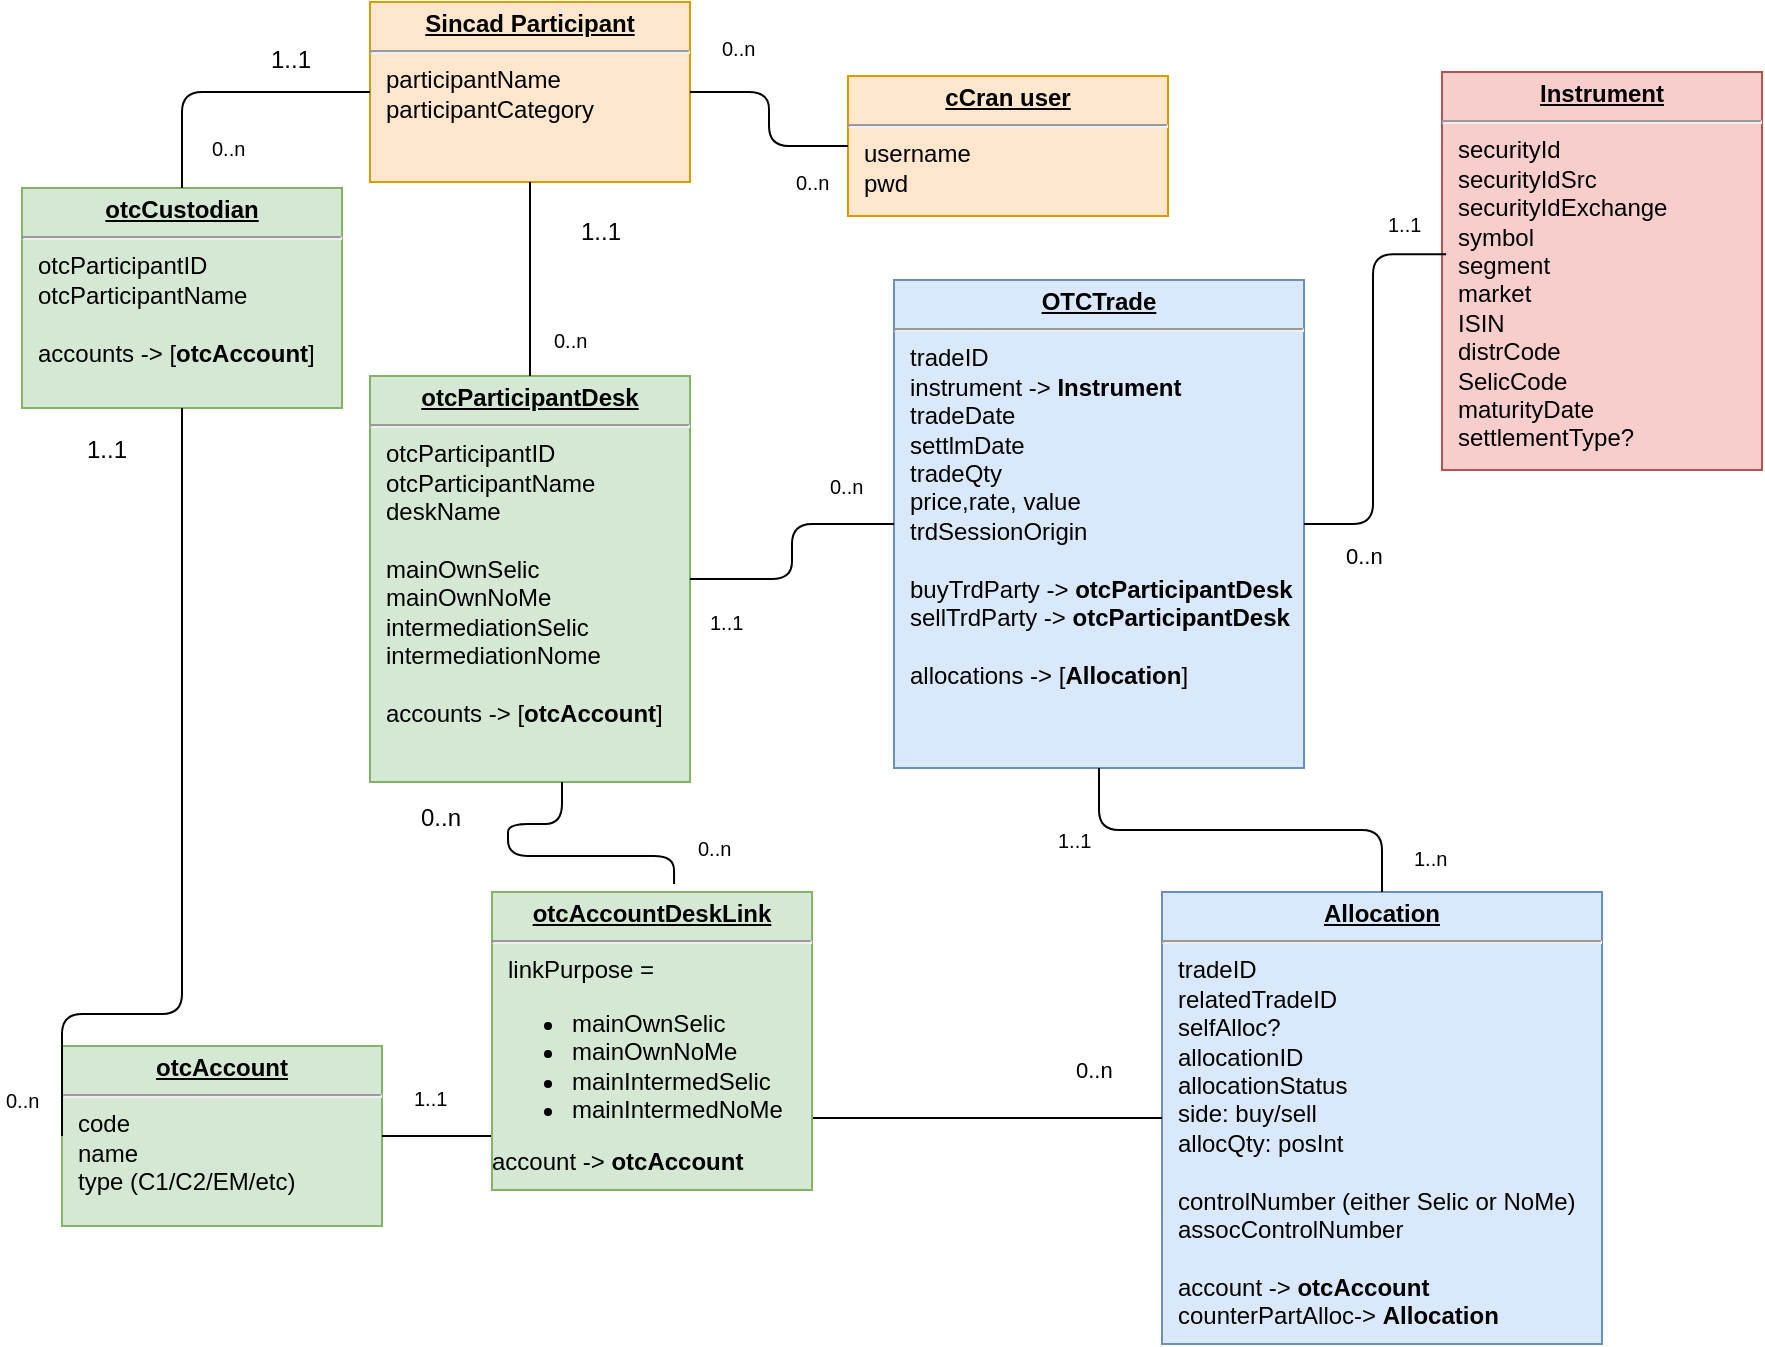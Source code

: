 <mxfile version="13.0.0" type="github">
  <diagram name="Page-1" id="e7e014a7-5840-1c2e-5031-d8a46d1fe8dd">
    <mxGraphModel dx="1024" dy="587" grid="0" gridSize="10" guides="1" tooltips="1" connect="1" arrows="1" fold="1" page="1" pageScale="1" pageWidth="1169" pageHeight="827" background="#ffffff" math="0" shadow="0">
      <root>
        <mxCell id="0" />
        <mxCell id="1" parent="0" />
        <mxCell id="r-QglApbOxRZuHr2_mNW-43" value="&lt;p style=&quot;margin: 0px ; margin-top: 4px ; text-align: center ; text-decoration: underline&quot;&gt;&lt;b&gt;Sincad Participant&lt;/b&gt;&lt;/p&gt;&lt;hr&gt;&lt;p style=&quot;margin: 0px ; margin-left: 8px&quot;&gt;participantName&lt;br&gt;participantCategory&lt;br&gt;&lt;/p&gt;" style="verticalAlign=top;align=left;overflow=fill;fontSize=12;fontFamily=Helvetica;html=1;fillColor=#ffe6cc;strokeColor=#d79b00;" parent="1" vertex="1">
          <mxGeometry x="266" y="119" width="160" height="90" as="geometry" />
        </mxCell>
        <mxCell id="r-QglApbOxRZuHr2_mNW-44" value="&lt;p style=&quot;margin: 0px ; margin-top: 4px ; text-align: center ; text-decoration: underline&quot;&gt;&lt;b&gt;otcParticipantDesk&lt;/b&gt;&lt;/p&gt;&lt;hr&gt;&lt;p style=&quot;margin: 0px ; margin-left: 8px&quot;&gt;otcParticipantID&lt;br&gt;otcParticipantName&lt;br&gt;deskName&lt;/p&gt;&lt;p style=&quot;margin: 0px ; margin-left: 8px&quot;&gt;&lt;br&gt;&lt;/p&gt;&lt;p style=&quot;margin: 0px ; margin-left: 8px&quot;&gt;mainOwnSelic&lt;/p&gt;&lt;p style=&quot;margin: 0px ; margin-left: 8px&quot;&gt;mainOwnNoMe&lt;/p&gt;&lt;p style=&quot;margin: 0px ; margin-left: 8px&quot;&gt;intermediationSelic&lt;/p&gt;&lt;p style=&quot;margin: 0px ; margin-left: 8px&quot;&gt;intermediationNome&lt;/p&gt;&lt;p style=&quot;margin: 0px ; margin-left: 8px&quot;&gt;&lt;br&gt;&lt;/p&gt;&lt;p style=&quot;margin: 0px ; margin-left: 8px&quot;&gt;accounts -&amp;gt; [&lt;b&gt;otcAccount&lt;/b&gt;]&lt;/p&gt;" style="verticalAlign=top;align=left;overflow=fill;fontSize=12;fontFamily=Helvetica;html=1;fillColor=#d5e8d4;strokeColor=#82b366;" parent="1" vertex="1">
          <mxGeometry x="266" y="306" width="160" height="203" as="geometry" />
        </mxCell>
        <mxCell id="r-QglApbOxRZuHr2_mNW-45" value="&lt;p style=&quot;margin: 0px ; margin-top: 4px ; text-align: center ; text-decoration: underline&quot;&gt;&lt;b&gt;otcAccount&lt;/b&gt;&lt;/p&gt;&lt;hr&gt;&lt;p style=&quot;margin: 0px ; margin-left: 8px&quot;&gt;code&lt;br&gt;name&lt;/p&gt;&lt;p style=&quot;margin: 0px ; margin-left: 8px&quot;&gt;type (C1/C2/EM/etc)&lt;/p&gt;" style="verticalAlign=top;align=left;overflow=fill;fontSize=12;fontFamily=Helvetica;html=1;fillColor=#d5e8d4;strokeColor=#82b366;" parent="1" vertex="1">
          <mxGeometry x="112" y="641" width="160" height="90" as="geometry" />
        </mxCell>
        <mxCell id="r-QglApbOxRZuHr2_mNW-55" value="" style="endArrow=none;html=1;startArrow=none;startFill=0;edgeStyle=orthogonalEdgeStyle;exitX=0.569;exitY=-0.027;exitDx=0;exitDy=0;endFill=0;exitPerimeter=0;" parent="1" source="7RhcYi_Jaw7uckUOcOZ7-1" target="r-QglApbOxRZuHr2_mNW-44" edge="1">
          <mxGeometry relative="1" as="geometry">
            <mxPoint x="311" y="430" as="sourcePoint" />
            <mxPoint x="471" y="430" as="targetPoint" />
            <Array as="points">
              <mxPoint x="335" y="546" />
              <mxPoint x="335" y="530" />
              <mxPoint x="362" y="530" />
            </Array>
          </mxGeometry>
        </mxCell>
        <mxCell id="r-QglApbOxRZuHr2_mNW-56" value="0..n" style="resizable=0;html=1;align=left;verticalAlign=top;labelBackgroundColor=#ffffff;fontSize=10;" parent="r-QglApbOxRZuHr2_mNW-55" connectable="0" vertex="1">
          <mxGeometry x="-1" relative="1" as="geometry">
            <mxPoint x="10" y="-30" as="offset" />
          </mxGeometry>
        </mxCell>
        <mxCell id="r-QglApbOxRZuHr2_mNW-57" value="" style="resizable=0;html=1;align=right;verticalAlign=top;labelBackgroundColor=#ffffff;fontSize=10;" parent="r-QglApbOxRZuHr2_mNW-55" connectable="0" vertex="1">
          <mxGeometry x="1" relative="1" as="geometry">
            <mxPoint x="-15.2" y="4.7" as="offset" />
          </mxGeometry>
        </mxCell>
        <mxCell id="r-QglApbOxRZuHr2_mNW-58" value="0..n" style="text;html=1;align=center;verticalAlign=middle;resizable=0;points=[];autosize=1;" parent="1" vertex="1">
          <mxGeometry x="286" y="518" width="30" height="18" as="geometry" />
        </mxCell>
        <mxCell id="r-QglApbOxRZuHr2_mNW-59" value="" style="endArrow=none;html=1;startArrow=none;startFill=0;edgeStyle=orthogonalEdgeStyle;exitX=0.5;exitY=0;exitDx=0;exitDy=0;endFill=0;entryX=0.5;entryY=1;entryDx=0;entryDy=0;" parent="1" source="r-QglApbOxRZuHr2_mNW-44" target="r-QglApbOxRZuHr2_mNW-43" edge="1">
          <mxGeometry x="-0.286" y="40" relative="1" as="geometry">
            <mxPoint x="691" y="390" as="sourcePoint" />
            <mxPoint x="621" y="250" as="targetPoint" />
            <Array as="points">
              <mxPoint x="346" y="298" />
              <mxPoint x="346" y="298" />
            </Array>
            <mxPoint as="offset" />
          </mxGeometry>
        </mxCell>
        <mxCell id="r-QglApbOxRZuHr2_mNW-60" value="0..n" style="resizable=0;html=1;align=left;verticalAlign=top;labelBackgroundColor=#ffffff;fontSize=10;" parent="r-QglApbOxRZuHr2_mNW-59" connectable="0" vertex="1">
          <mxGeometry x="-1" relative="1" as="geometry">
            <mxPoint x="10" y="-30" as="offset" />
          </mxGeometry>
        </mxCell>
        <mxCell id="r-QglApbOxRZuHr2_mNW-61" value="" style="resizable=0;html=1;align=right;verticalAlign=top;labelBackgroundColor=#ffffff;fontSize=10;" parent="r-QglApbOxRZuHr2_mNW-59" connectable="0" vertex="1">
          <mxGeometry x="1" relative="1" as="geometry">
            <mxPoint x="-15.2" y="4.7" as="offset" />
          </mxGeometry>
        </mxCell>
        <mxCell id="r-QglApbOxRZuHr2_mNW-62" value="1..1" style="text;html=1;align=center;verticalAlign=middle;resizable=0;points=[];autosize=1;" parent="1" vertex="1">
          <mxGeometry x="361" y="224" width="40" height="20" as="geometry" />
        </mxCell>
        <mxCell id="r-QglApbOxRZuHr2_mNW-77" value="&lt;p style=&quot;margin: 0px ; margin-top: 4px ; text-align: center ; text-decoration: underline&quot;&gt;&lt;b&gt;otcCustodian&lt;/b&gt;&lt;/p&gt;&lt;hr&gt;&lt;p style=&quot;margin: 0px ; margin-left: 8px&quot;&gt;otcParticipantID&lt;br&gt;otcParticipantName&lt;/p&gt;&lt;p style=&quot;margin: 0px ; margin-left: 8px&quot;&gt;&lt;br&gt;&lt;/p&gt;&lt;p style=&quot;margin: 0px ; margin-left: 8px&quot;&gt;accounts -&amp;gt; [&lt;b&gt;otcAccount&lt;/b&gt;]&lt;br&gt;&lt;br&gt;&lt;/p&gt;" style="verticalAlign=top;align=left;overflow=fill;fontSize=12;fontFamily=Helvetica;html=1;fillColor=#d5e8d4;strokeColor=#82b366;" parent="1" vertex="1">
          <mxGeometry x="92" y="212" width="160" height="110" as="geometry" />
        </mxCell>
        <mxCell id="r-QglApbOxRZuHr2_mNW-78" value="" style="endArrow=none;html=1;startArrow=none;startFill=0;edgeStyle=orthogonalEdgeStyle;endFill=0;entryX=0.5;entryY=1;entryDx=0;entryDy=0;exitX=0;exitY=0.5;exitDx=0;exitDy=0;" parent="1" source="r-QglApbOxRZuHr2_mNW-45" target="r-QglApbOxRZuHr2_mNW-77" edge="1">
          <mxGeometry relative="1" as="geometry">
            <mxPoint x="194" y="535" as="sourcePoint" />
            <mxPoint x="361" y="470" as="targetPoint" />
            <Array as="points">
              <mxPoint x="172" y="625" />
            </Array>
          </mxGeometry>
        </mxCell>
        <mxCell id="r-QglApbOxRZuHr2_mNW-79" value="0..n" style="resizable=0;html=1;align=left;verticalAlign=top;labelBackgroundColor=#ffffff;fontSize=10;" parent="r-QglApbOxRZuHr2_mNW-78" connectable="0" vertex="1">
          <mxGeometry x="-1" relative="1" as="geometry">
            <mxPoint x="-30" y="-30" as="offset" />
          </mxGeometry>
        </mxCell>
        <mxCell id="r-QglApbOxRZuHr2_mNW-80" value="" style="resizable=0;html=1;align=right;verticalAlign=top;labelBackgroundColor=#ffffff;fontSize=10;" parent="r-QglApbOxRZuHr2_mNW-78" connectable="0" vertex="1">
          <mxGeometry x="1" relative="1" as="geometry">
            <mxPoint x="-15.2" y="4.7" as="offset" />
          </mxGeometry>
        </mxCell>
        <mxCell id="r-QglApbOxRZuHr2_mNW-81" value="1..1" style="text;html=1;align=center;verticalAlign=middle;resizable=0;points=[];autosize=1;" parent="1" vertex="1">
          <mxGeometry x="114" y="333" width="40" height="20" as="geometry" />
        </mxCell>
        <mxCell id="104fRdmMnucotuJA-c0r-1" value="&lt;p style=&quot;margin: 0px ; margin-top: 4px ; text-align: center ; text-decoration: underline&quot;&gt;&lt;b&gt;cCran user&lt;/b&gt;&lt;/p&gt;&lt;hr&gt;&lt;p style=&quot;margin: 0px ; margin-left: 8px&quot;&gt;username&lt;br&gt;pwd&lt;/p&gt;" style="verticalAlign=top;align=left;overflow=fill;fontSize=12;fontFamily=Helvetica;html=1;fillColor=#ffe6cc;strokeColor=#d79b00;" parent="1" vertex="1">
          <mxGeometry x="505" y="156" width="160" height="70" as="geometry" />
        </mxCell>
        <mxCell id="104fRdmMnucotuJA-c0r-3" value="" style="endArrow=none;html=1;startArrow=none;startFill=0;edgeStyle=orthogonalEdgeStyle;exitX=0;exitY=0.5;exitDx=0;exitDy=0;endFill=0;" parent="1" source="104fRdmMnucotuJA-c0r-1" target="r-QglApbOxRZuHr2_mNW-43" edge="1">
          <mxGeometry relative="1" as="geometry">
            <mxPoint x="361" y="380" as="sourcePoint" />
            <mxPoint x="528.2" y="211.17" as="targetPoint" />
          </mxGeometry>
        </mxCell>
        <mxCell id="104fRdmMnucotuJA-c0r-4" value="0..n" style="resizable=0;html=1;align=left;verticalAlign=top;labelBackgroundColor=#ffffff;fontSize=10;" parent="104fRdmMnucotuJA-c0r-3" connectable="0" vertex="1">
          <mxGeometry x="-1" relative="1" as="geometry">
            <mxPoint x="-28" y="6" as="offset" />
          </mxGeometry>
        </mxCell>
        <mxCell id="104fRdmMnucotuJA-c0r-5" value="" style="resizable=0;html=1;align=right;verticalAlign=top;labelBackgroundColor=#ffffff;fontSize=10;" parent="104fRdmMnucotuJA-c0r-3" connectable="0" vertex="1">
          <mxGeometry x="1" relative="1" as="geometry">
            <mxPoint x="-15.2" y="4.7" as="offset" />
          </mxGeometry>
        </mxCell>
        <mxCell id="104fRdmMnucotuJA-c0r-7" value="0..n" style="resizable=0;html=1;align=left;verticalAlign=top;labelBackgroundColor=#ffffff;fontSize=10;" parent="1" connectable="0" vertex="1">
          <mxGeometry x="480" y="160" as="geometry">
            <mxPoint x="-40" y="-30" as="offset" />
          </mxGeometry>
        </mxCell>
        <mxCell id="104fRdmMnucotuJA-c0r-8" value="&lt;p style=&quot;margin: 0px ; margin-top: 4px ; text-align: center ; text-decoration: underline&quot;&gt;&lt;b&gt;OTCTrade&lt;/b&gt;&lt;/p&gt;&lt;hr&gt;&lt;p style=&quot;margin: 0px ; margin-left: 8px&quot;&gt;tradeID&lt;/p&gt;&lt;p style=&quot;margin: 0px ; margin-left: 8px&quot;&gt;instrument -&amp;gt; &lt;b&gt;Instrument&lt;/b&gt;&lt;/p&gt;&lt;p style=&quot;margin: 0px ; margin-left: 8px&quot;&gt;tradeDate&lt;/p&gt;&lt;p style=&quot;margin: 0px ; margin-left: 8px&quot;&gt;settlmDate&lt;/p&gt;&lt;p style=&quot;margin: 0px ; margin-left: 8px&quot;&gt;tradeQty&lt;/p&gt;&lt;p style=&quot;margin: 0px ; margin-left: 8px&quot;&gt;price,rate, value&lt;/p&gt;&lt;p style=&quot;margin: 0px ; margin-left: 8px&quot;&gt;trdSessionOrigin&lt;/p&gt;&lt;p style=&quot;margin: 0px ; margin-left: 8px&quot;&gt;&lt;br&gt;&lt;/p&gt;&lt;p style=&quot;margin: 0px ; margin-left: 8px&quot;&gt;buyTrdParty -&amp;gt; &lt;b&gt;otcParticipantDesk&lt;/b&gt;&lt;/p&gt;&lt;p style=&quot;margin: 0px ; margin-left: 8px&quot;&gt;sellTrdParty -&amp;gt; &lt;b&gt;otcParticipantDesk&lt;/b&gt;&lt;/p&gt;&lt;p style=&quot;margin: 0px ; margin-left: 8px&quot;&gt;&lt;b&gt;&lt;br&gt;&lt;/b&gt;&lt;/p&gt;&lt;p style=&quot;margin: 0px ; margin-left: 8px&quot;&gt;allocations -&amp;gt; [&lt;b&gt;Allocation&lt;/b&gt;]&lt;/p&gt;" style="verticalAlign=top;align=left;overflow=fill;fontSize=12;fontFamily=Helvetica;html=1;fillColor=#dae8fc;strokeColor=#6c8ebf;" parent="1" vertex="1">
          <mxGeometry x="528" y="258" width="205" height="244" as="geometry" />
        </mxCell>
        <mxCell id="104fRdmMnucotuJA-c0r-11" value="&lt;p style=&quot;margin: 0px ; margin-top: 4px ; text-align: center ; text-decoration: underline&quot;&gt;&lt;b&gt;Allocation&lt;/b&gt;&lt;/p&gt;&lt;hr&gt;&lt;p style=&quot;margin: 0px ; margin-left: 8px&quot;&gt;tradeID&lt;/p&gt;&lt;p style=&quot;margin: 0px ; margin-left: 8px&quot;&gt;relatedTradeID&lt;/p&gt;&lt;p style=&quot;margin: 0px ; margin-left: 8px&quot;&gt;selfAlloc?&lt;/p&gt;&lt;p style=&quot;margin: 0px ; margin-left: 8px&quot;&gt;allocationID&lt;/p&gt;&lt;p style=&quot;margin: 0px ; margin-left: 8px&quot;&gt;allocationStatus&lt;br&gt;&lt;/p&gt;&lt;p style=&quot;margin: 0px ; margin-left: 8px&quot;&gt;side: buy/sell&lt;/p&gt;&lt;p style=&quot;margin: 0px ; margin-left: 8px&quot;&gt;allocQty: posInt&amp;nbsp;&lt;/p&gt;&lt;p style=&quot;margin: 0px ; margin-left: 8px&quot;&gt;&lt;br&gt;&lt;/p&gt;&lt;p style=&quot;margin: 0px ; margin-left: 8px&quot;&gt;controlNumber (either Selic or NoMe)&lt;/p&gt;&lt;p style=&quot;margin: 0px ; margin-left: 8px&quot;&gt;assocControlNumber&lt;/p&gt;&lt;p style=&quot;margin: 0px ; margin-left: 8px&quot;&gt;&lt;br&gt;&lt;/p&gt;&lt;p style=&quot;margin: 0px ; margin-left: 8px&quot;&gt;account -&amp;gt; &lt;b&gt;otcAccount&lt;/b&gt;&lt;/p&gt;&lt;p style=&quot;margin: 0px ; margin-left: 8px&quot;&gt;counterPartAlloc-&amp;gt; &lt;b&gt;Allocation&lt;/b&gt;&amp;nbsp;&lt;/p&gt;" style="verticalAlign=top;align=left;overflow=fill;fontSize=12;fontFamily=Helvetica;html=1;fillColor=#dae8fc;strokeColor=#6c8ebf;" parent="1" vertex="1">
          <mxGeometry x="662" y="564" width="220" height="226" as="geometry" />
        </mxCell>
        <mxCell id="104fRdmMnucotuJA-c0r-15" value="" style="endArrow=none;html=1;startArrow=none;startFill=0;edgeStyle=orthogonalEdgeStyle;endFill=0;entryX=0.5;entryY=1;entryDx=0;entryDy=0;" parent="1" source="104fRdmMnucotuJA-c0r-11" target="104fRdmMnucotuJA-c0r-8" edge="1">
          <mxGeometry relative="1" as="geometry">
            <mxPoint x="791" y="464" as="sourcePoint" />
            <mxPoint x="1021" y="454" as="targetPoint" />
          </mxGeometry>
        </mxCell>
        <mxCell id="104fRdmMnucotuJA-c0r-16" value="1..n" style="resizable=0;html=1;align=left;verticalAlign=top;labelBackgroundColor=#ffffff;fontSize=10;" parent="104fRdmMnucotuJA-c0r-15" connectable="0" vertex="1">
          <mxGeometry x="-1" relative="1" as="geometry">
            <mxPoint x="14" y="-29" as="offset" />
          </mxGeometry>
        </mxCell>
        <mxCell id="104fRdmMnucotuJA-c0r-17" value="" style="resizable=0;html=1;align=right;verticalAlign=top;labelBackgroundColor=#ffffff;fontSize=10;" parent="104fRdmMnucotuJA-c0r-15" connectable="0" vertex="1">
          <mxGeometry x="1" relative="1" as="geometry">
            <mxPoint x="-15.2" y="4.7" as="offset" />
          </mxGeometry>
        </mxCell>
        <mxCell id="104fRdmMnucotuJA-c0r-18" value="" style="endArrow=none;html=1;startArrow=none;startFill=0;edgeStyle=orthogonalEdgeStyle;exitX=1;exitY=0.5;exitDx=0;exitDy=0;endFill=0;entryX=0;entryY=0.5;entryDx=0;entryDy=0;" parent="1" source="r-QglApbOxRZuHr2_mNW-45" target="104fRdmMnucotuJA-c0r-11" edge="1">
          <mxGeometry relative="1" as="geometry">
            <mxPoint x="811" y="561.5" as="sourcePoint" />
            <mxPoint x="861" y="420" as="targetPoint" />
          </mxGeometry>
        </mxCell>
        <mxCell id="104fRdmMnucotuJA-c0r-19" value="1..1" style="resizable=0;html=1;align=left;verticalAlign=top;labelBackgroundColor=#ffffff;fontSize=10;" parent="104fRdmMnucotuJA-c0r-18" connectable="0" vertex="1">
          <mxGeometry x="-1" relative="1" as="geometry">
            <mxPoint x="14" y="-31" as="offset" />
          </mxGeometry>
        </mxCell>
        <mxCell id="104fRdmMnucotuJA-c0r-20" value="" style="resizable=0;html=1;align=right;verticalAlign=top;labelBackgroundColor=#ffffff;fontSize=10;" parent="104fRdmMnucotuJA-c0r-18" connectable="0" vertex="1">
          <mxGeometry x="1" relative="1" as="geometry">
            <mxPoint x="-15.2" y="4.7" as="offset" />
          </mxGeometry>
        </mxCell>
        <mxCell id="104fRdmMnucotuJA-c0r-21" value="1..1" style="resizable=0;html=1;align=left;verticalAlign=top;labelBackgroundColor=#ffffff;fontSize=10;direction=west;" parent="1" connectable="0" vertex="1">
          <mxGeometry x="738" y="286" as="geometry">
            <mxPoint x="35" y="-68" as="offset" />
          </mxGeometry>
        </mxCell>
        <mxCell id="104fRdmMnucotuJA-c0r-22" value="&lt;font style=&quot;font-size: 11px&quot;&gt;0..n&lt;/font&gt;" style="resizable=0;html=1;align=left;verticalAlign=top;labelBackgroundColor=#ffffff;fontSize=10;" parent="1" connectable="0" vertex="1">
          <mxGeometry x="487" y="723" as="geometry">
            <mxPoint x="130" y="-83" as="offset" />
          </mxGeometry>
        </mxCell>
        <mxCell id="104fRdmMnucotuJA-c0r-30" value="" style="endArrow=none;html=1;startArrow=none;startFill=0;edgeStyle=orthogonalEdgeStyle;exitX=0.5;exitY=0;exitDx=0;exitDy=0;endFill=0;entryX=0;entryY=0.5;entryDx=0;entryDy=0;" parent="1" source="r-QglApbOxRZuHr2_mNW-77" target="r-QglApbOxRZuHr2_mNW-43" edge="1">
          <mxGeometry relative="1" as="geometry">
            <mxPoint x="561" y="630" as="sourcePoint" />
            <mxPoint x="372.0" y="438" as="targetPoint" />
          </mxGeometry>
        </mxCell>
        <mxCell id="104fRdmMnucotuJA-c0r-31" value="0..n" style="resizable=0;html=1;align=left;verticalAlign=top;labelBackgroundColor=#ffffff;fontSize=10;" parent="104fRdmMnucotuJA-c0r-30" connectable="0" vertex="1">
          <mxGeometry x="-1" relative="1" as="geometry">
            <mxPoint x="13" y="-32" as="offset" />
          </mxGeometry>
        </mxCell>
        <mxCell id="104fRdmMnucotuJA-c0r-32" value="" style="resizable=0;html=1;align=right;verticalAlign=top;labelBackgroundColor=#ffffff;fontSize=10;" parent="104fRdmMnucotuJA-c0r-30" connectable="0" vertex="1">
          <mxGeometry x="1" relative="1" as="geometry">
            <mxPoint x="-15.2" y="4.7" as="offset" />
          </mxGeometry>
        </mxCell>
        <mxCell id="104fRdmMnucotuJA-c0r-33" value="1..1" style="text;html=1;align=center;verticalAlign=middle;resizable=0;points=[];autosize=1;" parent="1" vertex="1">
          <mxGeometry x="206" y="138" width="40" height="20" as="geometry" />
        </mxCell>
        <mxCell id="w4r9c0nO8CBLMxjiASjY-1" value="&lt;p style=&quot;margin: 0px ; margin-top: 4px ; text-align: center ; text-decoration: underline&quot;&gt;&lt;b&gt;Instrument&lt;/b&gt;&lt;/p&gt;&lt;hr&gt;&lt;p style=&quot;margin: 0px ; margin-left: 8px&quot;&gt;securityId&lt;/p&gt;&lt;p style=&quot;margin: 0px ; margin-left: 8px&quot;&gt;securityIdSrc&lt;/p&gt;&lt;p style=&quot;margin: 0px ; margin-left: 8px&quot;&gt;securityIdExchange&lt;/p&gt;&lt;p style=&quot;margin: 0px ; margin-left: 8px&quot;&gt;symbol&lt;/p&gt;&lt;p style=&quot;margin: 0px ; margin-left: 8px&quot;&gt;segment&lt;/p&gt;&lt;p style=&quot;margin: 0px ; margin-left: 8px&quot;&gt;market&lt;/p&gt;&lt;p style=&quot;margin: 0px ; margin-left: 8px&quot;&gt;ISIN&lt;/p&gt;&lt;p style=&quot;margin: 0px ; margin-left: 8px&quot;&gt;distrCode&lt;/p&gt;&lt;p style=&quot;margin: 0px ; margin-left: 8px&quot;&gt;SelicCode&lt;/p&gt;&lt;p style=&quot;margin: 0px ; margin-left: 8px&quot;&gt;maturityDate&lt;/p&gt;&lt;p style=&quot;margin: 0px ; margin-left: 8px&quot;&gt;settlementType?&lt;/p&gt;" style="verticalAlign=top;align=left;overflow=fill;fontSize=12;fontFamily=Helvetica;html=1;fillColor=#f8cecc;strokeColor=#b85450;" parent="1" vertex="1">
          <mxGeometry x="802" y="154" width="160" height="199" as="geometry" />
        </mxCell>
        <mxCell id="w4r9c0nO8CBLMxjiASjY-2" value="" style="endArrow=none;html=1;startArrow=none;startFill=0;edgeStyle=orthogonalEdgeStyle;endFill=0;entryX=0.013;entryY=0.458;entryDx=0;entryDy=0;entryPerimeter=0;" parent="1" source="104fRdmMnucotuJA-c0r-8" target="w4r9c0nO8CBLMxjiASjY-1" edge="1">
          <mxGeometry relative="1" as="geometry">
            <mxPoint x="783" y="548.5" as="sourcePoint" />
            <mxPoint x="937" y="504" as="targetPoint" />
          </mxGeometry>
        </mxCell>
        <mxCell id="w4r9c0nO8CBLMxjiASjY-3" value="1..1" style="resizable=0;html=1;align=left;verticalAlign=top;labelBackgroundColor=#ffffff;fontSize=10;" parent="w4r9c0nO8CBLMxjiASjY-2" connectable="0" vertex="1">
          <mxGeometry x="-1" relative="1" as="geometry">
            <mxPoint x="-125" y="146" as="offset" />
          </mxGeometry>
        </mxCell>
        <mxCell id="w4r9c0nO8CBLMxjiASjY-4" value="" style="resizable=0;html=1;align=right;verticalAlign=top;labelBackgroundColor=#ffffff;fontSize=10;" parent="w4r9c0nO8CBLMxjiASjY-2" connectable="0" vertex="1">
          <mxGeometry x="1" relative="1" as="geometry">
            <mxPoint x="-15.2" y="4.7" as="offset" />
          </mxGeometry>
        </mxCell>
        <mxCell id="w4r9c0nO8CBLMxjiASjY-5" value="&lt;font style=&quot;font-size: 11px&quot;&gt;0..n&lt;/font&gt;" style="resizable=0;html=1;align=left;verticalAlign=top;labelBackgroundColor=#ffffff;fontSize=10;" parent="1" connectable="0" vertex="1">
          <mxGeometry x="622" y="466" as="geometry">
            <mxPoint x="130" y="-83" as="offset" />
          </mxGeometry>
        </mxCell>
        <mxCell id="w4r9c0nO8CBLMxjiASjY-6" value="" style="endArrow=none;html=1;startArrow=none;startFill=0;edgeStyle=orthogonalEdgeStyle;endFill=0;entryX=1;entryY=0.5;entryDx=0;entryDy=0;exitX=0;exitY=0.5;exitDx=0;exitDy=0;" parent="1" source="104fRdmMnucotuJA-c0r-8" target="r-QglApbOxRZuHr2_mNW-44" edge="1">
          <mxGeometry relative="1" as="geometry">
            <mxPoint x="715" y="537" as="sourcePoint" />
            <mxPoint x="618" y="447" as="targetPoint" />
          </mxGeometry>
        </mxCell>
        <mxCell id="w4r9c0nO8CBLMxjiASjY-7" value="1..1" style="resizable=0;html=1;align=left;verticalAlign=top;labelBackgroundColor=#ffffff;fontSize=10;" parent="w4r9c0nO8CBLMxjiASjY-6" connectable="0" vertex="1">
          <mxGeometry x="-1" relative="1" as="geometry">
            <mxPoint x="-94" y="37" as="offset" />
          </mxGeometry>
        </mxCell>
        <mxCell id="w4r9c0nO8CBLMxjiASjY-8" value="" style="resizable=0;html=1;align=right;verticalAlign=top;labelBackgroundColor=#ffffff;fontSize=10;" parent="w4r9c0nO8CBLMxjiASjY-6" connectable="0" vertex="1">
          <mxGeometry x="1" relative="1" as="geometry">
            <mxPoint x="-15.2" y="4.7" as="offset" />
          </mxGeometry>
        </mxCell>
        <mxCell id="w4r9c0nO8CBLMxjiASjY-9" value="0..n" style="resizable=0;html=1;align=left;verticalAlign=top;labelBackgroundColor=#ffffff;fontSize=10;" parent="1" connectable="0" vertex="1">
          <mxGeometry x="588" y="312" as="geometry">
            <mxPoint x="-94" y="37" as="offset" />
          </mxGeometry>
        </mxCell>
        <mxCell id="7RhcYi_Jaw7uckUOcOZ7-1" value="&lt;p style=&quot;margin: 0px ; margin-top: 4px ; text-align: center ; text-decoration: underline&quot;&gt;&lt;b&gt;otcAccountDeskLink&lt;/b&gt;&lt;/p&gt;&lt;hr&gt;&lt;p style=&quot;margin: 0px ; margin-left: 8px&quot;&gt;linkPurpose =&amp;nbsp;&lt;/p&gt;&lt;p style=&quot;margin: 0px ; margin-left: 8px&quot;&gt;&lt;/p&gt;&lt;ul&gt;&lt;li&gt;&lt;span&gt;mainOwnSelic&lt;/span&gt;&lt;/li&gt;&lt;li&gt;&lt;span&gt;mainOwnNoMe&lt;/span&gt;&lt;/li&gt;&lt;li&gt;&lt;span&gt;mainIntermedSelic&lt;/span&gt;&lt;/li&gt;&lt;li&gt;&lt;span&gt;mainIntermedNoMe&lt;/span&gt;&lt;/li&gt;&lt;/ul&gt;&lt;div&gt;account -&amp;gt; &lt;b&gt;otcAccount&lt;/b&gt;&lt;/div&gt;&lt;p&gt;&lt;/p&gt;&lt;p style=&quot;margin: 0px ; margin-left: 8px&quot;&gt;&lt;br&gt;&lt;/p&gt;" style="verticalAlign=top;align=left;overflow=fill;fontSize=12;fontFamily=Helvetica;html=1;fillColor=#d5e8d4;strokeColor=#82b366;" vertex="1" parent="1">
          <mxGeometry x="327" y="564" width="160" height="149" as="geometry" />
        </mxCell>
        <mxCell id="104fRdmMnucotuJA-c0r-34" value="Untitled Layer" parent="0" visible="0" />
        <mxCell id="104fRdmMnucotuJA-c0r-35" value="trade+alloc info" style="shape=umlFrame;whiteSpace=wrap;html=1;shadow=0;comic=0;opacity=40;swimlaneFillColor=#ffffff;fillColor=#dae8fc;strokeColor=#6c8ebf;width=103;height=36;" parent="104fRdmMnucotuJA-c0r-34" vertex="1">
          <mxGeometry x="540" y="263" width="526" height="335" as="geometry" />
        </mxCell>
        <mxCell id="104fRdmMnucotuJA-c0r-40" value="0..n" style="text;html=1;align=center;verticalAlign=middle;resizable=0;points=[];autosize=1;" parent="104fRdmMnucotuJA-c0r-34" vertex="1">
          <mxGeometry x="515" y="329" width="30" height="18" as="geometry" />
        </mxCell>
      </root>
    </mxGraphModel>
  </diagram>
</mxfile>
